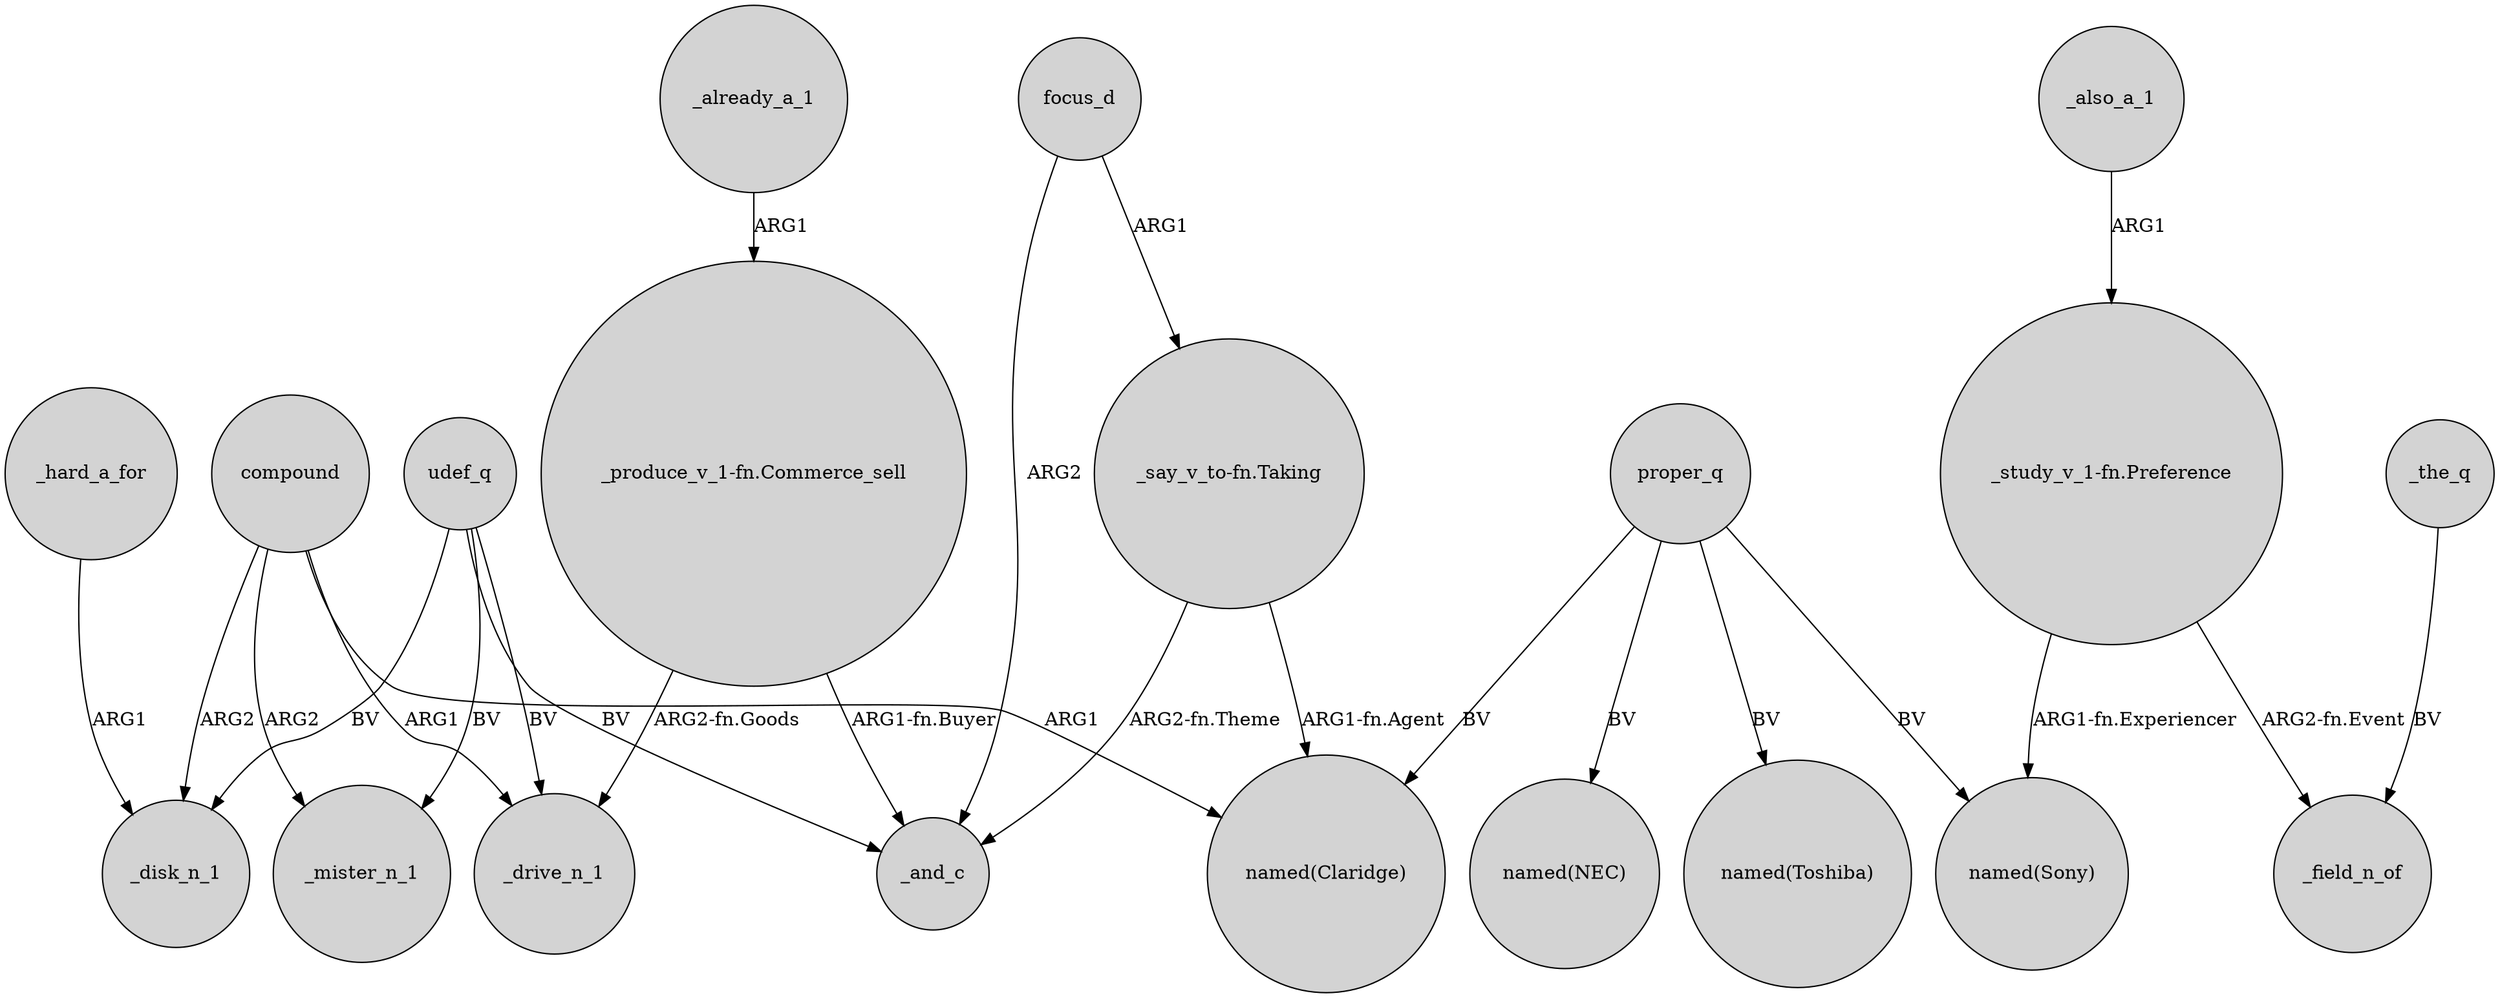 digraph {
	node [shape=circle style=filled]
	compound -> "named(Claridge)" [label=ARG1]
	compound -> _mister_n_1 [label=ARG2]
	udef_q -> _disk_n_1 [label=BV]
	focus_d -> "_say_v_to-fn.Taking" [label=ARG1]
	"_produce_v_1-fn.Commerce_sell" -> _drive_n_1 [label="ARG2-fn.Goods"]
	"_say_v_to-fn.Taking" -> _and_c [label="ARG2-fn.Theme"]
	proper_q -> "named(Claridge)" [label=BV]
	"_produce_v_1-fn.Commerce_sell" -> _and_c [label="ARG1-fn.Buyer"]
	"_say_v_to-fn.Taking" -> "named(Claridge)" [label="ARG1-fn.Agent"]
	_hard_a_for -> _disk_n_1 [label=ARG1]
	udef_q -> _mister_n_1 [label=BV]
	udef_q -> _and_c [label=BV]
	proper_q -> "named(Sony)" [label=BV]
	"_study_v_1-fn.Preference" -> "named(Sony)" [label="ARG1-fn.Experiencer"]
	compound -> _disk_n_1 [label=ARG2]
	proper_q -> "named(NEC)" [label=BV]
	udef_q -> _drive_n_1 [label=BV]
	"_study_v_1-fn.Preference" -> _field_n_of [label="ARG2-fn.Event"]
	_the_q -> _field_n_of [label=BV]
	compound -> _drive_n_1 [label=ARG1]
	proper_q -> "named(Toshiba)" [label=BV]
	_also_a_1 -> "_study_v_1-fn.Preference" [label=ARG1]
	_already_a_1 -> "_produce_v_1-fn.Commerce_sell" [label=ARG1]
	focus_d -> _and_c [label=ARG2]
}
